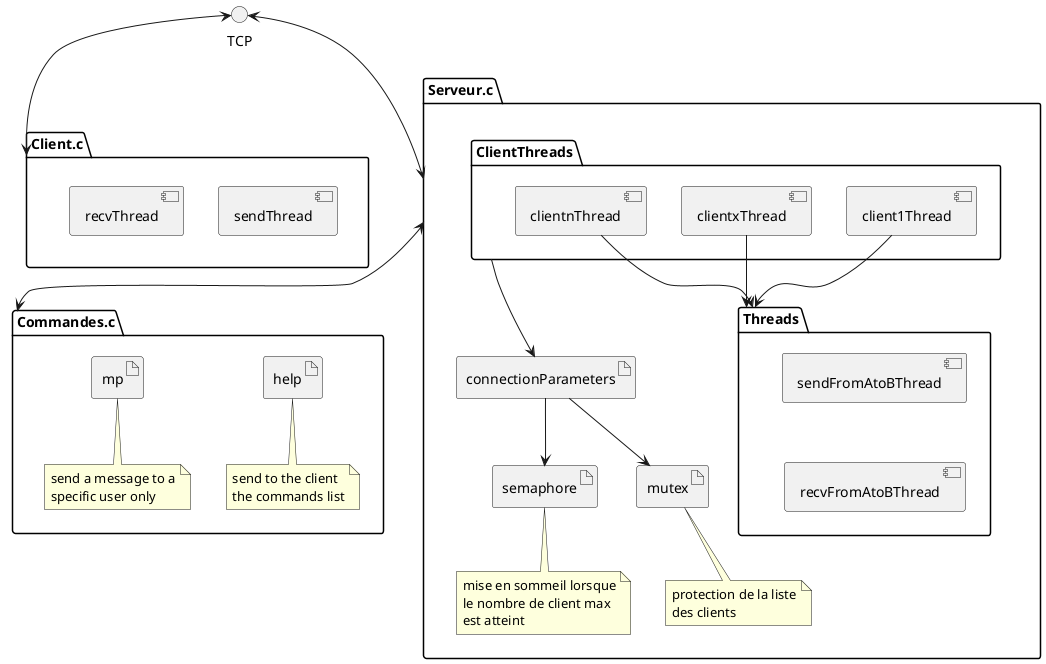 @startuml architecture

together {
	package Serveur.c as Server {
		package ClientThreads {
			component client1Thread as c1
			component clientxThread as cx
			component clientnThread as cn
		}
		' c1 -[hidden]d- cx
		' cx -[hidden]d- cn

		package Threads {
			component sendFromAtoBThread
			component recvFromAtoBThread
			sendFromAtoBThread -[hidden]d- recvFromAtoBThread

		}
		c1 --> Threads
		cx --> Threads
		cn --> Threads
		artifact connectionParameters as param
		artifact semaphore as sem
		artifact mutex
		param <-u- ClientThreads
		param --> sem
		param --> mutex

		note bottom of mutex 
		protection de la liste
		des clients
		end note
		note bottom of sem
		mise en sommeil lorsque
		le nombre de client max
		est atteint
		end note
	}


	package Client.c as Client {
		together {
			component sendThread as sendThread
			component recvThread as recvThread
		}
	}

	package Commandes.c as Commands {
		artifact help
		artifact mp

		note bottom of help
		send to the client
		the commands list
		end note

		note bottom of mp
		send a message to a
		specific user only
		end note
	}


}
interface TCP

TCP <--> Client
Client -[hidden]d- Commands 
Server <--> Commands
TCP <--> Server
@enduml